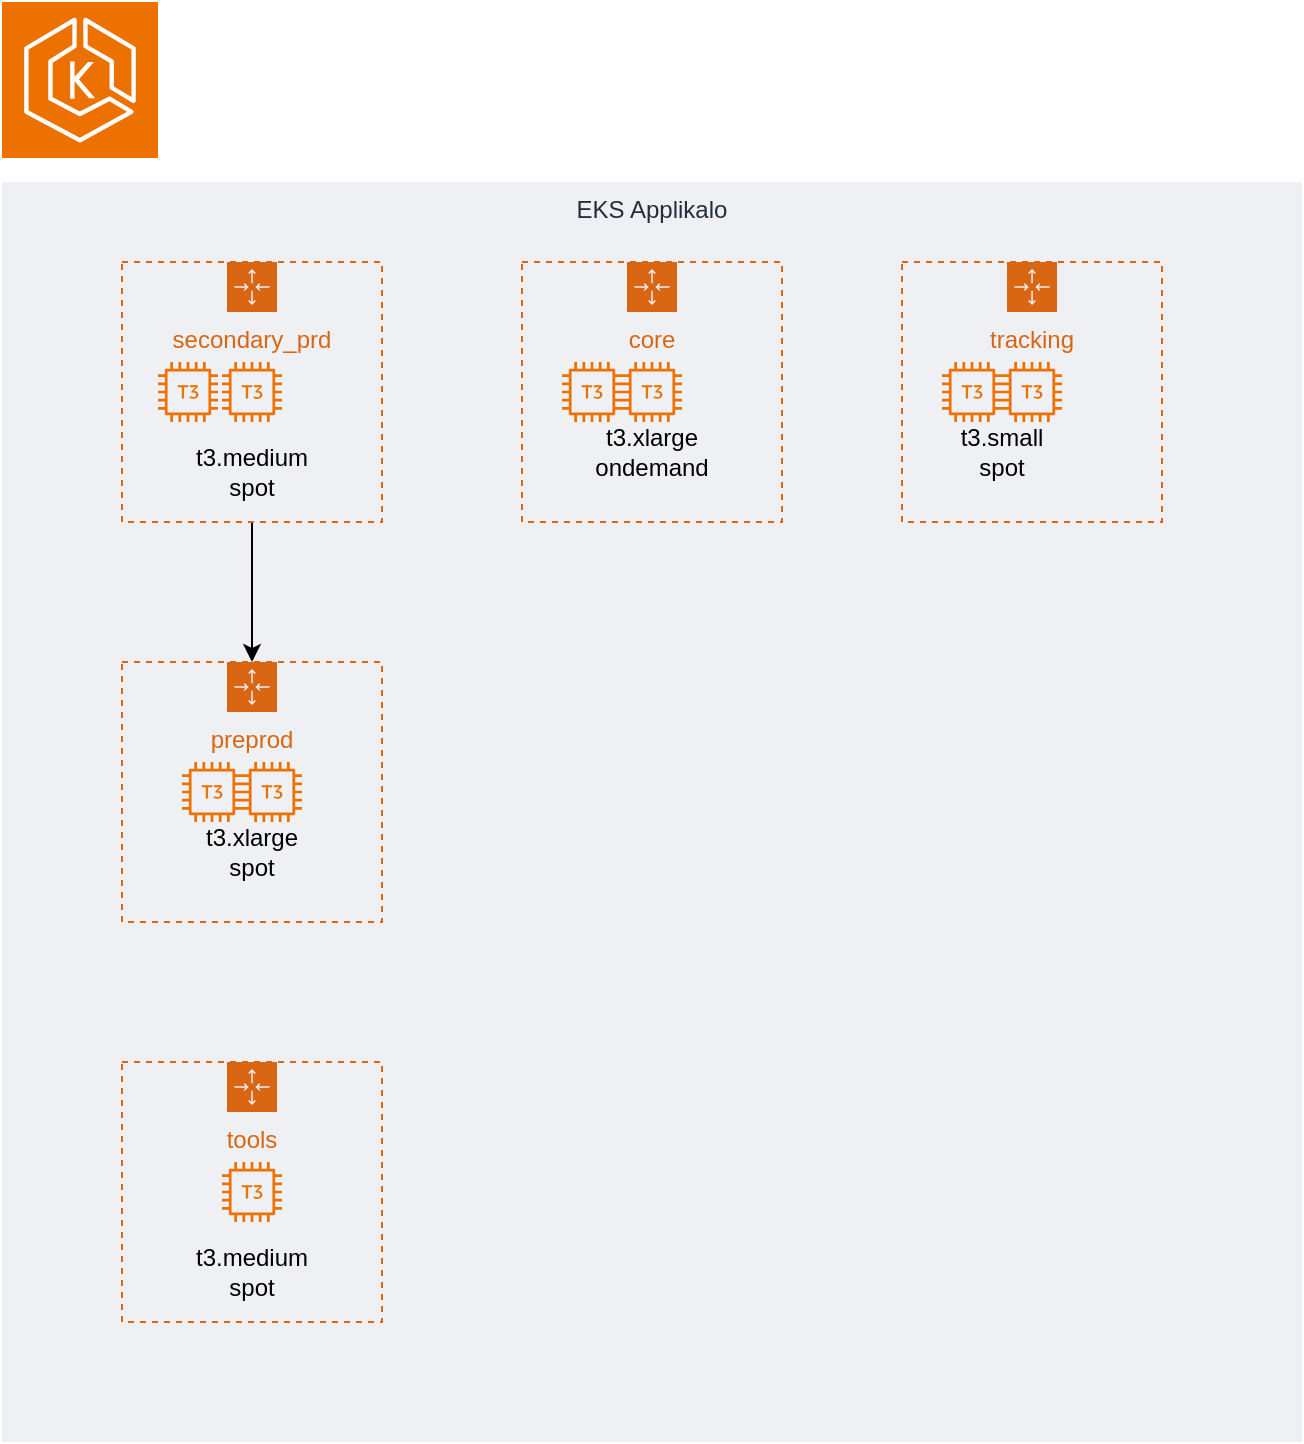 <mxfile version="27.0.1">
  <diagram name="Page-1" id="FDceZy4KugtJGB2xImPy">
    <mxGraphModel dx="1426" dy="790" grid="1" gridSize="10" guides="1" tooltips="1" connect="1" arrows="1" fold="1" page="1" pageScale="1" pageWidth="850" pageHeight="1100" math="0" shadow="0">
      <root>
        <mxCell id="0" />
        <mxCell id="1" parent="0" />
        <mxCell id="2S3LfFqz7yP1SjZUulgC-2" value="EKS Applikalo" style="fillColor=#EFF0F3;strokeColor=none;dashed=0;verticalAlign=top;fontStyle=0;fontColor=#232F3D;whiteSpace=wrap;html=1;" parent="1" vertex="1">
          <mxGeometry x="150" y="90" width="650" height="630" as="geometry" />
        </mxCell>
        <mxCell id="L-6LQAxI-G1jo_kPavcK-1" value="" style="sketch=0;points=[[0,0,0],[0.25,0,0],[0.5,0,0],[0.75,0,0],[1,0,0],[0,1,0],[0.25,1,0],[0.5,1,0],[0.75,1,0],[1,1,0],[0,0.25,0],[0,0.5,0],[0,0.75,0],[1,0.25,0],[1,0.5,0],[1,0.75,0]];outlineConnect=0;fontColor=#232F3E;fillColor=#ED7100;strokeColor=#ffffff;dashed=0;verticalLabelPosition=bottom;verticalAlign=top;align=center;html=1;fontSize=12;fontStyle=0;aspect=fixed;shape=mxgraph.aws4.resourceIcon;resIcon=mxgraph.aws4.eks;" parent="1" vertex="1">
          <mxGeometry x="150" width="78" height="78" as="geometry" />
        </mxCell>
        <mxCell id="NB4Mb-J7clt2l-_M7hsA-5" style="edgeStyle=orthogonalEdgeStyle;rounded=0;orthogonalLoop=1;jettySize=auto;html=1;exitX=0.5;exitY=1;exitDx=0;exitDy=0;entryX=0.5;entryY=0;entryDx=0;entryDy=0;" edge="1" parent="1" source="2S3LfFqz7yP1SjZUulgC-1" target="2S3LfFqz7yP1SjZUulgC-7">
          <mxGeometry relative="1" as="geometry" />
        </mxCell>
        <mxCell id="2S3LfFqz7yP1SjZUulgC-1" value="secondary_prd" style="points=[[0,0],[0.25,0],[0.5,0],[0.75,0],[1,0],[1,0.25],[1,0.5],[1,0.75],[1,1],[0.75,1],[0.5,1],[0.25,1],[0,1],[0,0.75],[0,0.5],[0,0.25]];outlineConnect=0;gradientColor=none;html=1;whiteSpace=wrap;fontSize=12;fontStyle=0;container=1;pointerEvents=0;collapsible=0;recursiveResize=0;shape=mxgraph.aws4.groupCenter;grIcon=mxgraph.aws4.group_auto_scaling_group;grStroke=1;strokeColor=#D86613;fillColor=none;verticalAlign=top;align=center;fontColor=#D86613;dashed=1;spacingTop=25;" parent="1" vertex="1">
          <mxGeometry x="210" y="130" width="130" height="130" as="geometry" />
        </mxCell>
        <mxCell id="2S3LfFqz7yP1SjZUulgC-10" value="" style="sketch=0;outlineConnect=0;fontColor=#232F3E;gradientColor=none;fillColor=#ED7100;strokeColor=none;dashed=0;verticalLabelPosition=bottom;verticalAlign=top;align=center;html=1;fontSize=12;fontStyle=0;aspect=fixed;pointerEvents=1;shape=mxgraph.aws4.t3_instance;" parent="2S3LfFqz7yP1SjZUulgC-1" vertex="1">
          <mxGeometry x="50" y="50" width="30" height="30" as="geometry" />
        </mxCell>
        <mxCell id="2S3LfFqz7yP1SjZUulgC-3" value="tools" style="points=[[0,0],[0.25,0],[0.5,0],[0.75,0],[1,0],[1,0.25],[1,0.5],[1,0.75],[1,1],[0.75,1],[0.5,1],[0.25,1],[0,1],[0,0.75],[0,0.5],[0,0.25]];outlineConnect=0;gradientColor=none;html=1;whiteSpace=wrap;fontSize=12;fontStyle=0;container=1;pointerEvents=0;collapsible=0;recursiveResize=0;shape=mxgraph.aws4.groupCenter;grIcon=mxgraph.aws4.group_auto_scaling_group;grStroke=1;strokeColor=#D86613;fillColor=none;verticalAlign=top;align=center;fontColor=#D86613;dashed=1;spacingTop=25;" parent="1" vertex="1">
          <mxGeometry x="210" y="530" width="130" height="130" as="geometry" />
        </mxCell>
        <mxCell id="NB4Mb-J7clt2l-_M7hsA-14" value="" style="sketch=0;outlineConnect=0;fontColor=#232F3E;gradientColor=none;fillColor=#ED7100;strokeColor=none;dashed=0;verticalLabelPosition=bottom;verticalAlign=top;align=center;html=1;fontSize=12;fontStyle=0;aspect=fixed;pointerEvents=1;shape=mxgraph.aws4.t3_instance;" vertex="1" parent="2S3LfFqz7yP1SjZUulgC-3">
          <mxGeometry x="50" y="50" width="30" height="30" as="geometry" />
        </mxCell>
        <mxCell id="NB4Mb-J7clt2l-_M7hsA-16" value="t3.medium&lt;br&gt;spot" style="text;html=1;align=center;verticalAlign=middle;whiteSpace=wrap;rounded=0;" vertex="1" parent="2S3LfFqz7yP1SjZUulgC-3">
          <mxGeometry x="35" y="90" width="60" height="30" as="geometry" />
        </mxCell>
        <mxCell id="2S3LfFqz7yP1SjZUulgC-4" value="core" style="points=[[0,0],[0.25,0],[0.5,0],[0.75,0],[1,0],[1,0.25],[1,0.5],[1,0.75],[1,1],[0.75,1],[0.5,1],[0.25,1],[0,1],[0,0.75],[0,0.5],[0,0.25]];outlineConnect=0;gradientColor=none;html=1;whiteSpace=wrap;fontSize=12;fontStyle=0;container=1;pointerEvents=0;collapsible=0;recursiveResize=0;shape=mxgraph.aws4.groupCenter;grIcon=mxgraph.aws4.group_auto_scaling_group;grStroke=1;strokeColor=#D86613;fillColor=none;verticalAlign=top;align=center;fontColor=#D86613;dashed=1;spacingTop=25;" parent="1" vertex="1">
          <mxGeometry x="410" y="130" width="130" height="130" as="geometry" />
        </mxCell>
        <mxCell id="NB4Mb-J7clt2l-_M7hsA-2" value="t3.xlarge&lt;br&gt;ondemand" style="text;html=1;align=center;verticalAlign=middle;whiteSpace=wrap;rounded=0;" vertex="1" parent="2S3LfFqz7yP1SjZUulgC-4">
          <mxGeometry x="35" y="80" width="60" height="30" as="geometry" />
        </mxCell>
        <mxCell id="NB4Mb-J7clt2l-_M7hsA-6" value="" style="sketch=0;outlineConnect=0;fontColor=#232F3E;gradientColor=none;fillColor=#ED7100;strokeColor=none;dashed=0;verticalLabelPosition=bottom;verticalAlign=top;align=center;html=1;fontSize=12;fontStyle=0;aspect=fixed;pointerEvents=1;shape=mxgraph.aws4.t3_instance;" vertex="1" parent="2S3LfFqz7yP1SjZUulgC-4">
          <mxGeometry x="20" y="50" width="30" height="30" as="geometry" />
        </mxCell>
        <mxCell id="NB4Mb-J7clt2l-_M7hsA-7" value="" style="sketch=0;outlineConnect=0;fontColor=#232F3E;gradientColor=none;fillColor=#ED7100;strokeColor=none;dashed=0;verticalLabelPosition=bottom;verticalAlign=top;align=center;html=1;fontSize=12;fontStyle=0;aspect=fixed;pointerEvents=1;shape=mxgraph.aws4.t3_instance;" vertex="1" parent="2S3LfFqz7yP1SjZUulgC-4">
          <mxGeometry x="50" y="50" width="30" height="30" as="geometry" />
        </mxCell>
        <mxCell id="2S3LfFqz7yP1SjZUulgC-5" value="tracking" style="points=[[0,0],[0.25,0],[0.5,0],[0.75,0],[1,0],[1,0.25],[1,0.5],[1,0.75],[1,1],[0.75,1],[0.5,1],[0.25,1],[0,1],[0,0.75],[0,0.5],[0,0.25]];outlineConnect=0;gradientColor=none;html=1;whiteSpace=wrap;fontSize=12;fontStyle=0;container=1;pointerEvents=0;collapsible=0;recursiveResize=0;shape=mxgraph.aws4.groupCenter;grIcon=mxgraph.aws4.group_auto_scaling_group;grStroke=1;strokeColor=#D86613;fillColor=none;verticalAlign=top;align=center;fontColor=#D86613;dashed=1;spacingTop=25;" parent="1" vertex="1">
          <mxGeometry x="600" y="130" width="130" height="130" as="geometry" />
        </mxCell>
        <mxCell id="NB4Mb-J7clt2l-_M7hsA-8" value="" style="sketch=0;outlineConnect=0;fontColor=#232F3E;gradientColor=none;fillColor=#ED7100;strokeColor=none;dashed=0;verticalLabelPosition=bottom;verticalAlign=top;align=center;html=1;fontSize=12;fontStyle=0;aspect=fixed;pointerEvents=1;shape=mxgraph.aws4.t3_instance;" vertex="1" parent="2S3LfFqz7yP1SjZUulgC-5">
          <mxGeometry x="20" y="50" width="30" height="30" as="geometry" />
        </mxCell>
        <mxCell id="NB4Mb-J7clt2l-_M7hsA-9" value="" style="sketch=0;outlineConnect=0;fontColor=#232F3E;gradientColor=none;fillColor=#ED7100;strokeColor=none;dashed=0;verticalLabelPosition=bottom;verticalAlign=top;align=center;html=1;fontSize=12;fontStyle=0;aspect=fixed;pointerEvents=1;shape=mxgraph.aws4.t3_instance;" vertex="1" parent="2S3LfFqz7yP1SjZUulgC-5">
          <mxGeometry x="50" y="50" width="30" height="30" as="geometry" />
        </mxCell>
        <mxCell id="2S3LfFqz7yP1SjZUulgC-7" value="preprod" style="points=[[0,0],[0.25,0],[0.5,0],[0.75,0],[1,0],[1,0.25],[1,0.5],[1,0.75],[1,1],[0.75,1],[0.5,1],[0.25,1],[0,1],[0,0.75],[0,0.5],[0,0.25]];outlineConnect=0;gradientColor=none;html=1;whiteSpace=wrap;fontSize=12;fontStyle=0;container=1;pointerEvents=0;collapsible=0;recursiveResize=0;shape=mxgraph.aws4.groupCenter;grIcon=mxgraph.aws4.group_auto_scaling_group;grStroke=1;strokeColor=#D86613;fillColor=none;verticalAlign=top;align=center;fontColor=#D86613;dashed=1;spacingTop=25;" parent="1" vertex="1">
          <mxGeometry x="210" y="330" width="130" height="130" as="geometry" />
        </mxCell>
        <mxCell id="2S3LfFqz7yP1SjZUulgC-9" value="" style="sketch=0;outlineConnect=0;fontColor=#232F3E;gradientColor=none;fillColor=#ED7100;strokeColor=none;dashed=0;verticalLabelPosition=bottom;verticalAlign=top;align=center;html=1;fontSize=12;fontStyle=0;aspect=fixed;pointerEvents=1;shape=mxgraph.aws4.t3_instance;" parent="1" vertex="1">
          <mxGeometry x="228" y="180" width="30" height="30" as="geometry" />
        </mxCell>
        <mxCell id="NB4Mb-J7clt2l-_M7hsA-1" value="t3.medium&lt;br&gt;spot" style="text;html=1;align=center;verticalAlign=middle;whiteSpace=wrap;rounded=0;" vertex="1" parent="1">
          <mxGeometry x="245" y="220" width="60" height="30" as="geometry" />
        </mxCell>
        <mxCell id="NB4Mb-J7clt2l-_M7hsA-10" value="t3.small&lt;br&gt;spot" style="text;html=1;align=center;verticalAlign=middle;whiteSpace=wrap;rounded=0;" vertex="1" parent="1">
          <mxGeometry x="620" y="210" width="60" height="30" as="geometry" />
        </mxCell>
        <mxCell id="NB4Mb-J7clt2l-_M7hsA-11" value="t3.xlarge&lt;br&gt;spot" style="text;html=1;align=center;verticalAlign=middle;whiteSpace=wrap;rounded=0;" vertex="1" parent="1">
          <mxGeometry x="245" y="410" width="60" height="30" as="geometry" />
        </mxCell>
        <mxCell id="NB4Mb-J7clt2l-_M7hsA-12" value="" style="sketch=0;outlineConnect=0;fontColor=#232F3E;gradientColor=none;fillColor=#ED7100;strokeColor=none;dashed=0;verticalLabelPosition=bottom;verticalAlign=top;align=center;html=1;fontSize=12;fontStyle=0;aspect=fixed;pointerEvents=1;shape=mxgraph.aws4.t3_instance;" vertex="1" parent="1">
          <mxGeometry x="240" y="380" width="30" height="30" as="geometry" />
        </mxCell>
        <mxCell id="NB4Mb-J7clt2l-_M7hsA-13" value="" style="sketch=0;outlineConnect=0;fontColor=#232F3E;gradientColor=none;fillColor=#ED7100;strokeColor=none;dashed=0;verticalLabelPosition=bottom;verticalAlign=top;align=center;html=1;fontSize=12;fontStyle=0;aspect=fixed;pointerEvents=1;shape=mxgraph.aws4.t3_instance;" vertex="1" parent="1">
          <mxGeometry x="270" y="380" width="30" height="30" as="geometry" />
        </mxCell>
      </root>
    </mxGraphModel>
  </diagram>
</mxfile>
